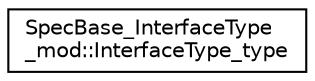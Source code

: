 digraph "Graphical Class Hierarchy"
{
 // LATEX_PDF_SIZE
  edge [fontname="Helvetica",fontsize="10",labelfontname="Helvetica",labelfontsize="10"];
  node [fontname="Helvetica",fontsize="10",shape=record];
  rankdir="LR";
  Node0 [label="SpecBase_InterfaceType\l_mod::InterfaceType_type",height=0.2,width=0.4,color="black", fillcolor="white", style="filled",URL="$structSpecBase__InterfaceType__mod_1_1InterfaceType__type.html",tooltip=" "];
}
